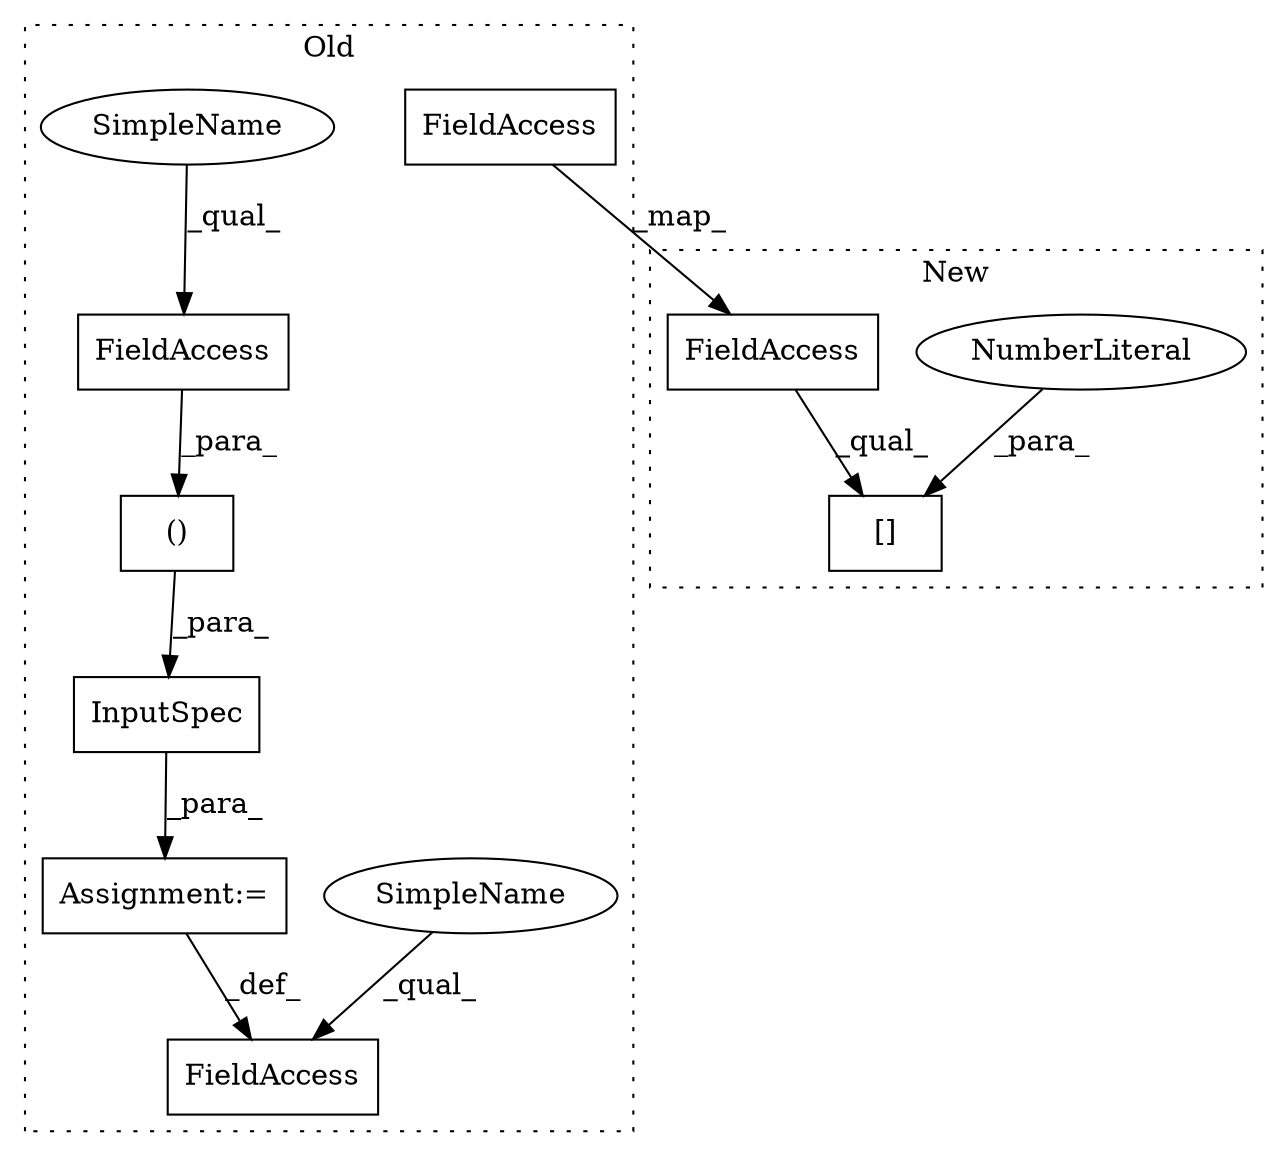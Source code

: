digraph G {
subgraph cluster0 {
1 [label="InputSpec" a="32" s="10960,11008" l="15,2" shape="box"];
3 [label="FieldAccess" a="22" s="10944" l="15" shape="box"];
4 [label="Assignment:=" a="7" s="10959" l="1" shape="box"];
6 [label="()" a="106" s="10975" l="33" shape="box"];
7 [label="FieldAccess" a="22" s="10998" l="10" shape="box"];
8 [label="FieldAccess" a="22" s="10851" l="15" shape="box"];
10 [label="SimpleName" a="42" s="10944" l="4" shape="ellipse"];
11 [label="SimpleName" a="42" s="10998" l="4" shape="ellipse"];
label = "Old";
style="dotted";
}
subgraph cluster1 {
2 [label="[]" a="2" s="11195,11212" l="16,1" shape="box"];
5 [label="NumberLiteral" a="34" s="11211" l="1" shape="ellipse"];
9 [label="FieldAccess" a="22" s="11195" l="15" shape="box"];
label = "New";
style="dotted";
}
1 -> 4 [label="_para_"];
4 -> 3 [label="_def_"];
5 -> 2 [label="_para_"];
6 -> 1 [label="_para_"];
7 -> 6 [label="_para_"];
8 -> 9 [label="_map_"];
9 -> 2 [label="_qual_"];
10 -> 3 [label="_qual_"];
11 -> 7 [label="_qual_"];
}